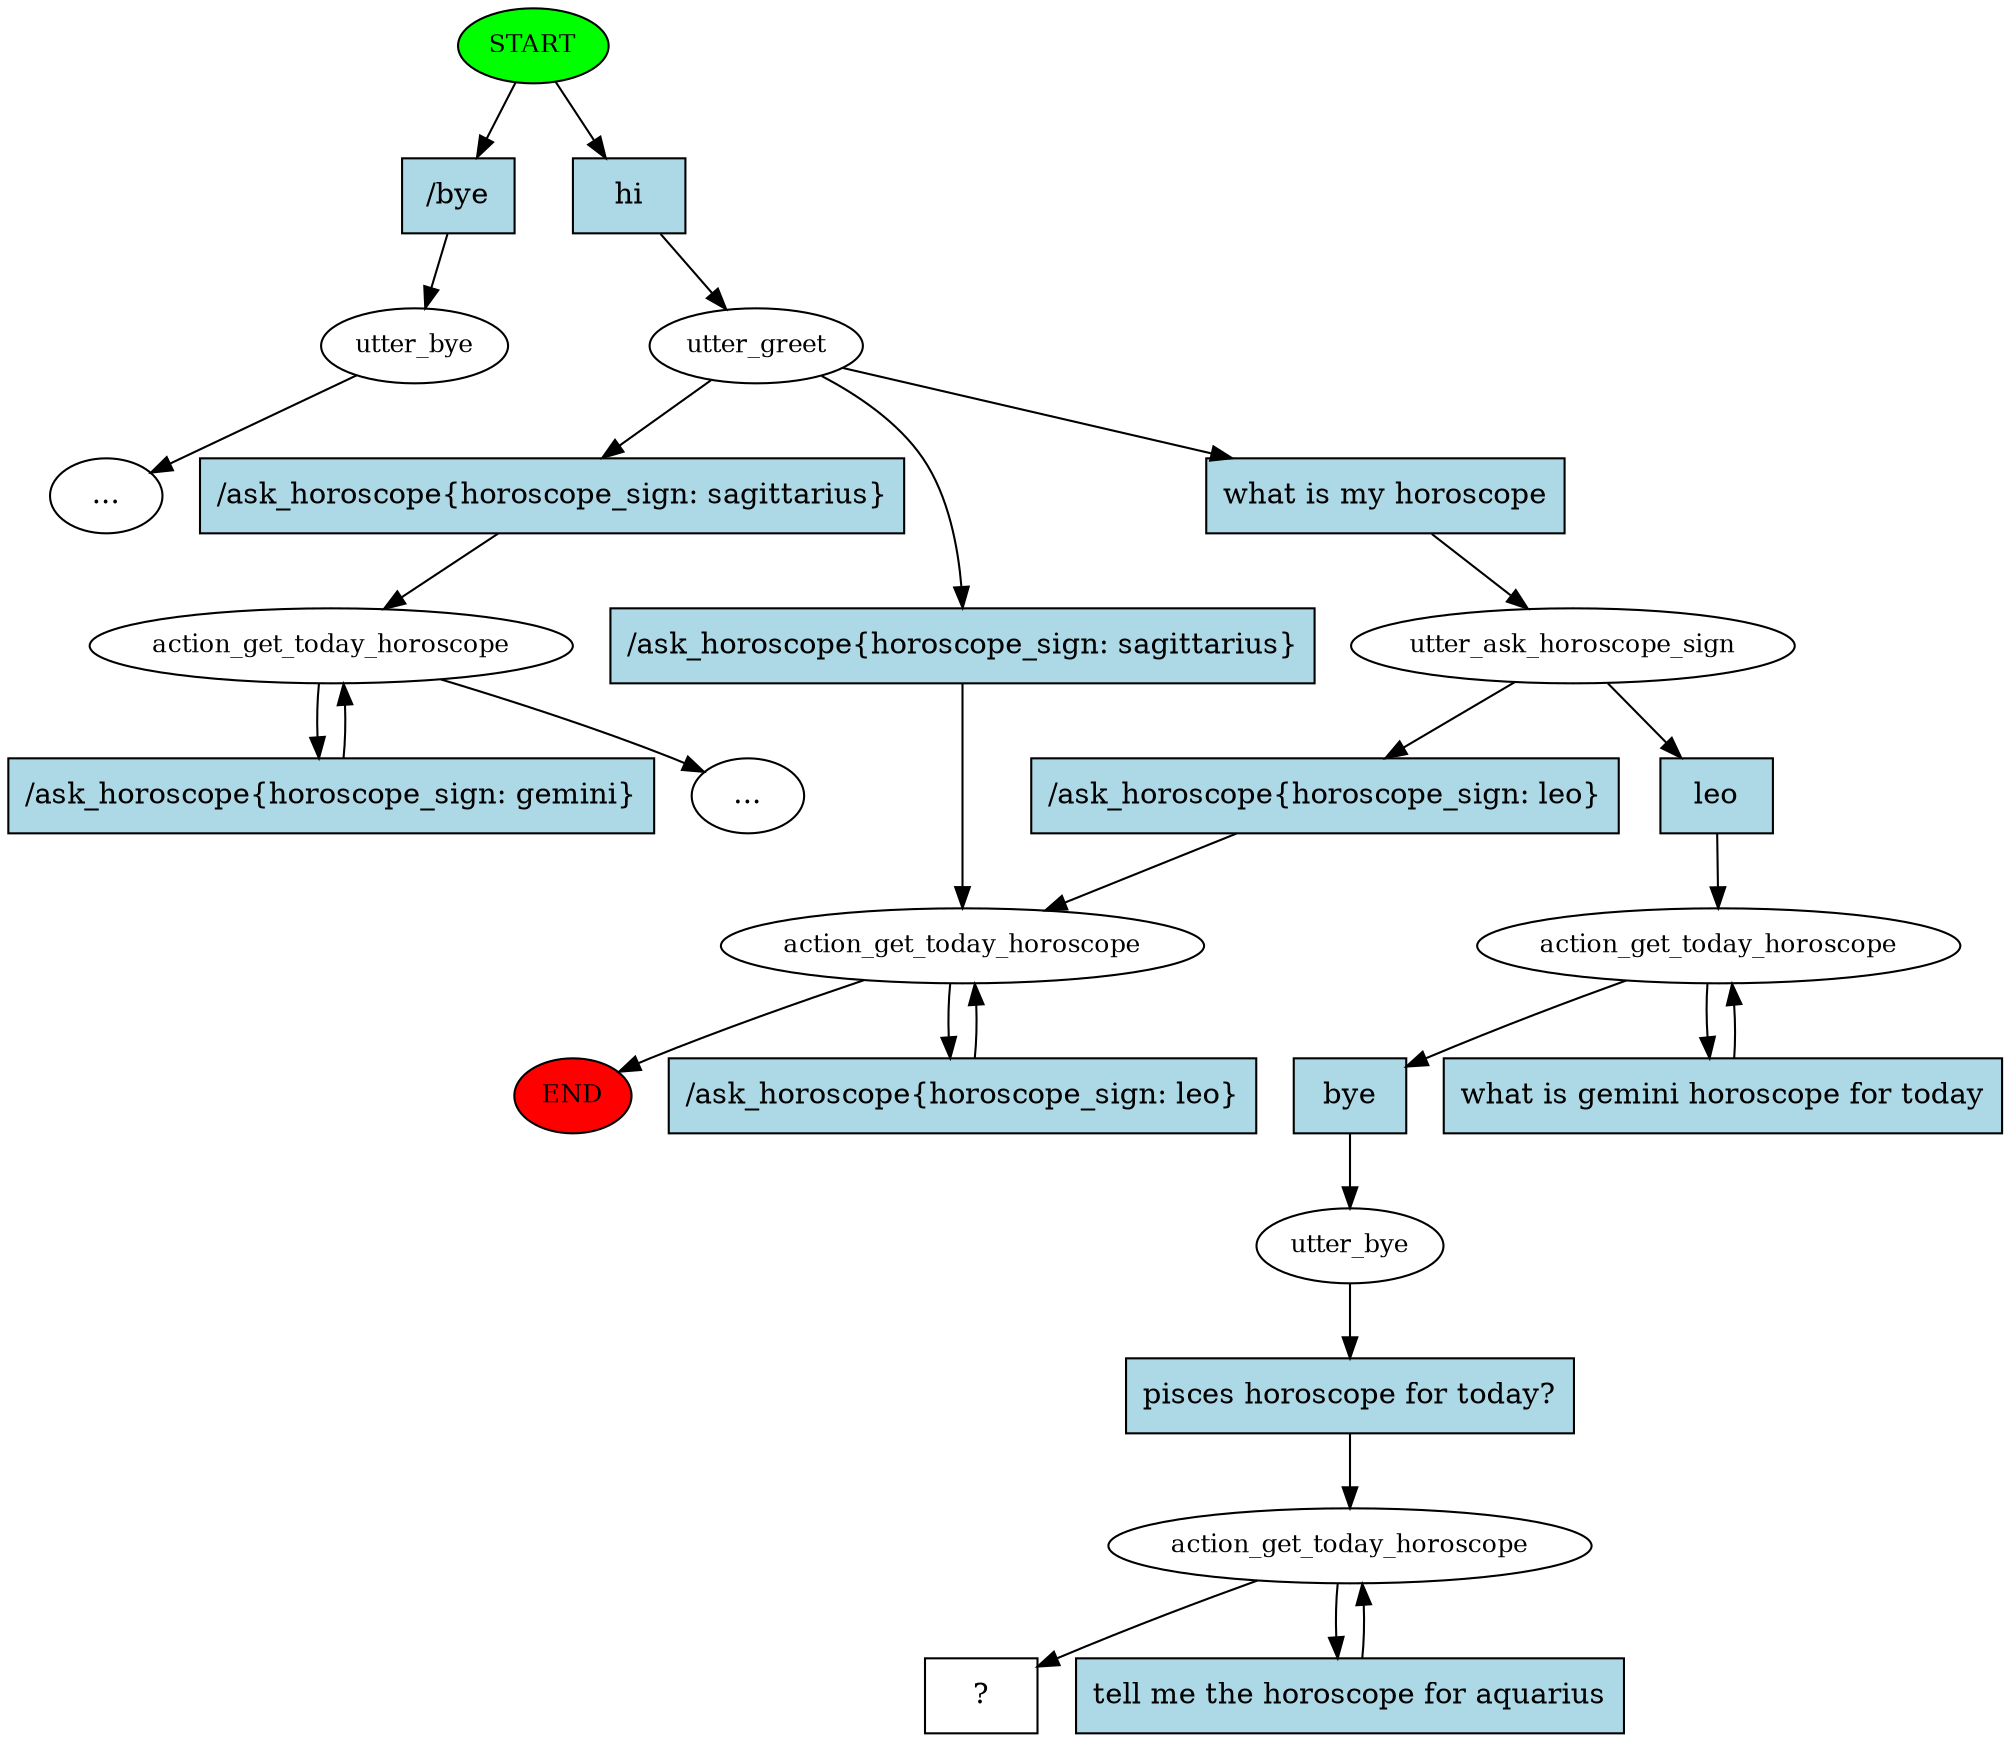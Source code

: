 digraph  {
0 [class="start active", fillcolor=green, fontsize=12, label=START, style=filled];
"-1" [class=end, fillcolor=red, fontsize=12, label=END, style=filled];
1 [class="", fontsize=12, label=utter_bye];
"-3" [class=ellipsis, label="..."];
2 [class=active, fontsize=12, label=utter_greet];
3 [class=active, fontsize=12, label=utter_ask_horoscope_sign];
4 [class="", fontsize=12, label=action_get_today_horoscope];
12 [class="", fontsize=12, label=action_get_today_horoscope];
"-4" [class=ellipsis, label="..."];
16 [class=active, fontsize=12, label=action_get_today_horoscope];
18 [class=active, fontsize=12, label=utter_bye];
19 [class=active, fontsize=12, label=action_get_today_horoscope];
21 [class="intent dashed active", label="  ?  ", shape=rect];
22 [class=intent, fillcolor=lightblue, label="/bye", shape=rect, style=filled];
23 [class="intent active", fillcolor=lightblue, label=hi, shape=rect, style=filled];
24 [class="intent active", fillcolor=lightblue, label="what is my horoscope", shape=rect, style=filled];
25 [class=intent, fillcolor=lightblue, label="/ask_horoscope{horoscope_sign: sagittarius}", shape=rect, style=filled];
26 [class=intent, fillcolor=lightblue, label="/ask_horoscope{horoscope_sign: sagittarius}", shape=rect, style=filled];
27 [class=intent, fillcolor=lightblue, label="/ask_horoscope{horoscope_sign: leo}", shape=rect, style=filled];
28 [class="intent active", fillcolor=lightblue, label=leo, shape=rect, style=filled];
29 [class=intent, fillcolor=lightblue, label="/ask_horoscope{horoscope_sign: leo}", shape=rect, style=filled];
30 [class=intent, fillcolor=lightblue, label="/ask_horoscope{horoscope_sign: gemini}", shape=rect, style=filled];
31 [class="intent active", fillcolor=lightblue, label=bye, shape=rect, style=filled];
32 [class="intent active", fillcolor=lightblue, label="what is gemini horoscope for today", shape=rect, style=filled];
33 [class="intent active", fillcolor=lightblue, label="pisces horoscope for today?", shape=rect, style=filled];
34 [class="intent active", fillcolor=lightblue, label="tell me the horoscope for aquarius", shape=rect, style=filled];
0 -> 22  [class="", key=0];
0 -> 23  [class=active, key=0];
1 -> "-3"  [class="", key=NONE, label=""];
2 -> 24  [class=active, key=0];
2 -> 25  [class="", key=0];
2 -> 26  [class="", key=0];
3 -> 27  [class="", key=0];
3 -> 28  [class=active, key=0];
4 -> "-1"  [class="", key=NONE, label=""];
4 -> 29  [class="", key=0];
12 -> "-4"  [class="", key=NONE, label=""];
12 -> 30  [class="", key=0];
16 -> 31  [class=active, key=0];
16 -> 32  [class=active, key=0];
18 -> 33  [class=active, key=0];
19 -> 21  [class=active, key=NONE, label=""];
19 -> 34  [class=active, key=0];
22 -> 1  [class="", key=0];
23 -> 2  [class=active, key=0];
24 -> 3  [class=active, key=0];
25 -> 12  [class="", key=0];
26 -> 4  [class="", key=0];
27 -> 4  [class="", key=0];
28 -> 16  [class=active, key=0];
29 -> 4  [class="", key=0];
30 -> 12  [class="", key=0];
31 -> 18  [class=active, key=0];
32 -> 16  [class=active, key=0];
33 -> 19  [class=active, key=0];
34 -> 19  [class=active, key=0];
}
